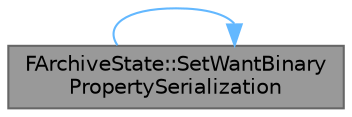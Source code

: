digraph "FArchiveState::SetWantBinaryPropertySerialization"
{
 // INTERACTIVE_SVG=YES
 // LATEX_PDF_SIZE
  bgcolor="transparent";
  edge [fontname=Helvetica,fontsize=10,labelfontname=Helvetica,labelfontsize=10];
  node [fontname=Helvetica,fontsize=10,shape=box,height=0.2,width=0.4];
  rankdir="LR";
  Node1 [id="Node000001",label="FArchiveState::SetWantBinary\lPropertySerialization",height=0.2,width=0.4,color="gray40", fillcolor="grey60", style="filled", fontcolor="black",tooltip="Sets whether this archive wants binary property serialization."];
  Node1 -> Node1 [id="edge1_Node000001_Node000001",color="steelblue1",style="solid",tooltip=" "];
}
